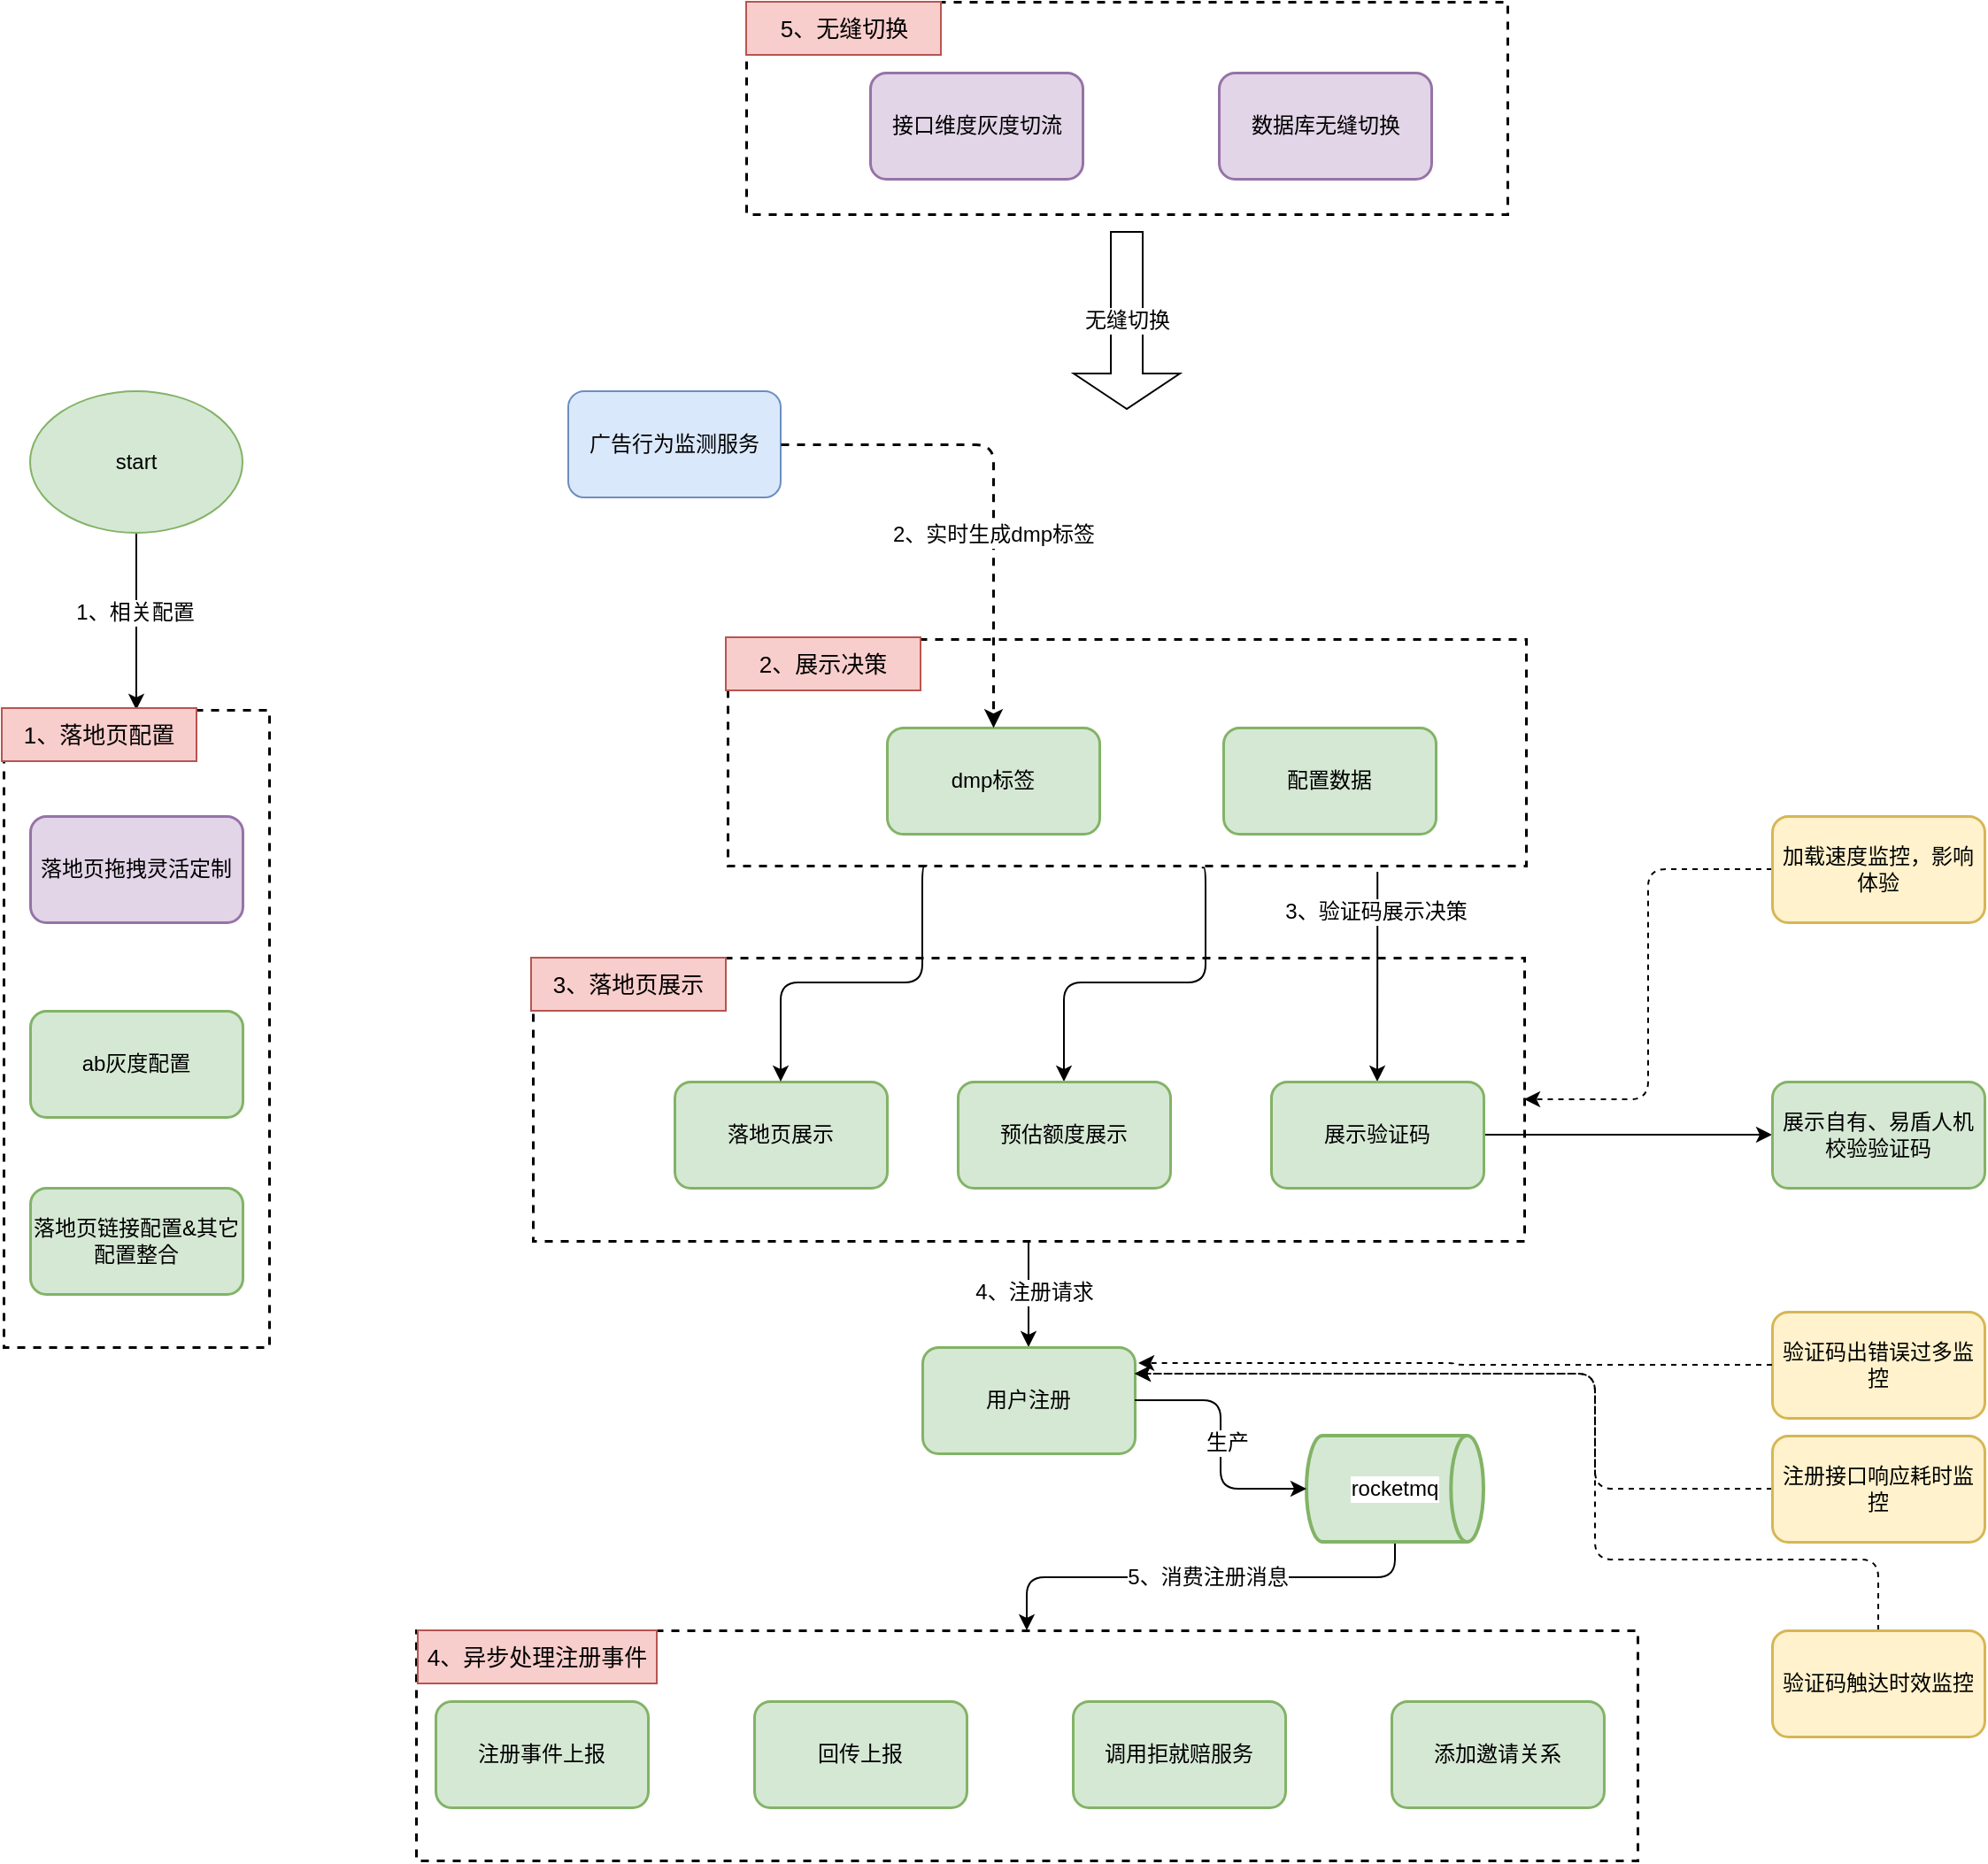 <mxfile version="22.1.11" type="github">
  <diagram name="第 1 页" id="goYHLil8WyDpOzmgTZdG">
    <mxGraphModel dx="1728" dy="-75" grid="1" gridSize="10" guides="1" tooltips="1" connect="1" arrows="1" fold="1" page="1" pageScale="1" pageWidth="827" pageHeight="1169" math="0" shadow="0">
      <root>
        <mxCell id="0" />
        <mxCell id="1" parent="0" />
        <mxCell id="TPp2dkbhE7au2IlM2yMP-77" value="" style="rounded=0;whiteSpace=wrap;html=1;fillColor=none;strokeWidth=1.5;dashed=1;verticalAlign=top;" vertex="1" parent="1">
          <mxGeometry x="480.5" y="2030" width="430" height="120" as="geometry" />
        </mxCell>
        <mxCell id="TPp2dkbhE7au2IlM2yMP-63" value="" style="rounded=0;whiteSpace=wrap;html=1;fillColor=none;strokeWidth=1.5;dashed=1;verticalAlign=top;" vertex="1" parent="1">
          <mxGeometry x="294" y="2950" width="690" height="130" as="geometry" />
        </mxCell>
        <mxCell id="TPp2dkbhE7au2IlM2yMP-50" style="edgeStyle=orthogonalEdgeStyle;shape=connector;rounded=1;orthogonalLoop=1;jettySize=auto;html=1;labelBackgroundColor=default;strokeColor=default;align=center;verticalAlign=middle;fontFamily=Helvetica;fontSize=12;fontColor=default;endArrow=classic;" edge="1" parent="1" source="TPp2dkbhE7au2IlM2yMP-45" target="TPp2dkbhE7au2IlM2yMP-49">
          <mxGeometry relative="1" as="geometry" />
        </mxCell>
        <mxCell id="TPp2dkbhE7au2IlM2yMP-54" value="4、注册请求" style="edgeLabel;html=1;align=center;verticalAlign=middle;resizable=0;points=[];fontSize=12;fontFamily=Helvetica;fontColor=default;" vertex="1" connectable="0" parent="TPp2dkbhE7au2IlM2yMP-50">
          <mxGeometry x="-0.033" y="3" relative="1" as="geometry">
            <mxPoint as="offset" />
          </mxGeometry>
        </mxCell>
        <mxCell id="TPp2dkbhE7au2IlM2yMP-45" value="" style="rounded=0;whiteSpace=wrap;html=1;fillColor=none;strokeWidth=1.5;dashed=1;verticalAlign=top;" vertex="1" parent="1">
          <mxGeometry x="360" y="2570" width="560" height="160" as="geometry" />
        </mxCell>
        <mxCell id="TPp2dkbhE7au2IlM2yMP-35" style="edgeStyle=orthogonalEdgeStyle;rounded=0;orthogonalLoop=1;jettySize=auto;html=1;entryX=0.5;entryY=0;entryDx=0;entryDy=0;fontFamily=Helvetica;fontSize=12;fontColor=default;exitX=0.814;exitY=1.027;exitDx=0;exitDy=0;exitPerimeter=0;" edge="1" parent="1" source="TPp2dkbhE7au2IlM2yMP-19" target="TPp2dkbhE7au2IlM2yMP-32">
          <mxGeometry relative="1" as="geometry">
            <mxPoint x="836" y="2548" as="sourcePoint" />
          </mxGeometry>
        </mxCell>
        <mxCell id="TPp2dkbhE7au2IlM2yMP-36" value="3、验证码展示决策" style="edgeLabel;html=1;align=center;verticalAlign=middle;resizable=0;points=[];fontSize=12;fontFamily=Helvetica;fontColor=default;" vertex="1" connectable="0" parent="TPp2dkbhE7au2IlM2yMP-35">
          <mxGeometry x="-0.118" y="1" relative="1" as="geometry">
            <mxPoint x="-2" y="-30" as="offset" />
          </mxGeometry>
        </mxCell>
        <mxCell id="TPp2dkbhE7au2IlM2yMP-42" style="edgeStyle=orthogonalEdgeStyle;rounded=1;orthogonalLoop=1;jettySize=auto;html=1;entryX=0.5;entryY=0;entryDx=0;entryDy=0;fontFamily=Helvetica;fontSize=12;fontColor=default;exitX=0.594;exitY=1.009;exitDx=0;exitDy=0;exitPerimeter=0;" edge="1" parent="1" source="TPp2dkbhE7au2IlM2yMP-19" target="TPp2dkbhE7au2IlM2yMP-40">
          <mxGeometry relative="1" as="geometry">
            <mxPoint x="740" y="2548" as="sourcePoint" />
            <Array as="points">
              <mxPoint x="740" y="2519" />
              <mxPoint x="740" y="2584" />
              <mxPoint x="660" y="2584" />
            </Array>
          </mxGeometry>
        </mxCell>
        <mxCell id="TPp2dkbhE7au2IlM2yMP-19" value="" style="rounded=0;whiteSpace=wrap;html=1;fillColor=none;strokeWidth=1.5;dashed=1;verticalAlign=top;" vertex="1" parent="1">
          <mxGeometry x="470" y="2390" width="451" height="128" as="geometry" />
        </mxCell>
        <mxCell id="TPp2dkbhE7au2IlM2yMP-20" value="" style="rounded=0;whiteSpace=wrap;html=1;fillColor=none;strokeWidth=1.5;dashed=1;verticalAlign=top;" vertex="1" parent="1">
          <mxGeometry x="61" y="2430" width="150" height="360" as="geometry" />
        </mxCell>
        <mxCell id="TPp2dkbhE7au2IlM2yMP-21" value="落地页拖拽灵活定制" style="rounded=1;whiteSpace=wrap;html=1;strokeWidth=1.5;fillColor=#e1d5e7;strokeColor=#9673a6;" vertex="1" parent="1">
          <mxGeometry x="76" y="2490" width="120" height="60" as="geometry" />
        </mxCell>
        <mxCell id="TPp2dkbhE7au2IlM2yMP-22" value="ab灰度配置" style="rounded=1;whiteSpace=wrap;html=1;strokeWidth=1.5;fillColor=#d5e8d4;strokeColor=#82b366;" vertex="1" parent="1">
          <mxGeometry x="76" y="2600" width="120" height="60" as="geometry" />
        </mxCell>
        <mxCell id="TPp2dkbhE7au2IlM2yMP-23" style="edgeStyle=orthogonalEdgeStyle;rounded=0;orthogonalLoop=1;jettySize=auto;html=1;entryX=0.5;entryY=0;entryDx=0;entryDy=0;" edge="1" parent="1" source="TPp2dkbhE7au2IlM2yMP-25" target="TPp2dkbhE7au2IlM2yMP-20">
          <mxGeometry x="220" y="2390" as="geometry" />
        </mxCell>
        <mxCell id="TPp2dkbhE7au2IlM2yMP-24" value="&lt;font style=&quot;font-size: 12px;&quot;&gt;1、相关配置&lt;/font&gt;" style="edgeLabel;html=1;align=center;verticalAlign=middle;resizable=0;points=[];" vertex="1" connectable="0" parent="TPp2dkbhE7au2IlM2yMP-23">
          <mxGeometry x="-0.06" y="-2" relative="1" as="geometry">
            <mxPoint x="1" y="-2" as="offset" />
          </mxGeometry>
        </mxCell>
        <mxCell id="TPp2dkbhE7au2IlM2yMP-25" value="start" style="ellipse;whiteSpace=wrap;html=1;fillColor=#d5e8d4;strokeColor=#82b366;" vertex="1" parent="1">
          <mxGeometry x="76" y="2250" width="120" height="80" as="geometry" />
        </mxCell>
        <mxCell id="TPp2dkbhE7au2IlM2yMP-26" value="落地页链接配置&amp;amp;其它配置整合" style="rounded=1;whiteSpace=wrap;html=1;strokeWidth=1.5;fillColor=#d5e8d4;strokeColor=#82b366;" vertex="1" parent="1">
          <mxGeometry x="76" y="2700" width="120" height="60" as="geometry" />
        </mxCell>
        <mxCell id="TPp2dkbhE7au2IlM2yMP-27" value="dmp标签" style="rounded=1;whiteSpace=wrap;html=1;strokeWidth=1.5;fillColor=#d5e8d4;strokeColor=#82b366;" vertex="1" parent="1">
          <mxGeometry x="560" y="2440" width="120" height="60" as="geometry" />
        </mxCell>
        <mxCell id="TPp2dkbhE7au2IlM2yMP-28" value="配置数据" style="rounded=1;whiteSpace=wrap;html=1;strokeWidth=1.5;fillColor=#d5e8d4;strokeColor=#82b366;" vertex="1" parent="1">
          <mxGeometry x="750" y="2440" width="120" height="60" as="geometry" />
        </mxCell>
        <mxCell id="TPp2dkbhE7au2IlM2yMP-29" value="广告行为监测服务" style="rounded=1;whiteSpace=wrap;html=1;fillColor=#dae8fc;strokeColor=#6c8ebf;" vertex="1" parent="1">
          <mxGeometry x="380" y="2250" width="120" height="60" as="geometry" />
        </mxCell>
        <mxCell id="TPp2dkbhE7au2IlM2yMP-30" style="edgeStyle=orthogonalEdgeStyle;rounded=1;orthogonalLoop=1;jettySize=auto;html=1;entryX=0.5;entryY=0;entryDx=0;entryDy=0;dashed=1;strokeWidth=1.5;" edge="1" parent="1" source="TPp2dkbhE7au2IlM2yMP-29" target="TPp2dkbhE7au2IlM2yMP-27">
          <mxGeometry x="500" y="2280" as="geometry">
            <mxPoint x="640" y="2370" as="targetPoint" />
          </mxGeometry>
        </mxCell>
        <mxCell id="TPp2dkbhE7au2IlM2yMP-31" value="2、实时生成dmp标签" style="edgeLabel;html=1;align=center;verticalAlign=middle;resizable=0;points=[];fontSize=12;fontFamily=Helvetica;fontColor=default;" vertex="1" connectable="0" parent="TPp2dkbhE7au2IlM2yMP-30">
          <mxGeometry relative="1" as="geometry">
            <mxPoint y="31" as="offset" />
          </mxGeometry>
        </mxCell>
        <mxCell id="TPp2dkbhE7au2IlM2yMP-34" value="" style="edgeStyle=orthogonalEdgeStyle;rounded=1;orthogonalLoop=1;jettySize=auto;html=1;fontFamily=Helvetica;fontSize=12;fontColor=default;" edge="1" parent="1" source="TPp2dkbhE7au2IlM2yMP-32" target="TPp2dkbhE7au2IlM2yMP-33">
          <mxGeometry relative="1" as="geometry" />
        </mxCell>
        <mxCell id="TPp2dkbhE7au2IlM2yMP-32" value="展示验证码" style="rounded=1;whiteSpace=wrap;html=1;strokeWidth=1.5;fillColor=#d5e8d4;strokeColor=#82b366;" vertex="1" parent="1">
          <mxGeometry x="777" y="2640" width="120" height="60" as="geometry" />
        </mxCell>
        <mxCell id="TPp2dkbhE7au2IlM2yMP-33" value="展示自有、易盾人机校验验证码" style="rounded=1;whiteSpace=wrap;html=1;strokeWidth=1.5;fillColor=#d5e8d4;strokeColor=#82b366;" vertex="1" parent="1">
          <mxGeometry x="1060" y="2640" width="120" height="60" as="geometry" />
        </mxCell>
        <mxCell id="TPp2dkbhE7au2IlM2yMP-40" value="预估额度展示" style="rounded=1;whiteSpace=wrap;html=1;strokeWidth=1.5;fillColor=#d5e8d4;strokeColor=#82b366;" vertex="1" parent="1">
          <mxGeometry x="600" y="2640" width="120" height="60" as="geometry" />
        </mxCell>
        <mxCell id="TPp2dkbhE7au2IlM2yMP-43" value="落地页展示" style="rounded=1;whiteSpace=wrap;html=1;strokeWidth=1.5;fillColor=#d5e8d4;strokeColor=#82b366;" vertex="1" parent="1">
          <mxGeometry x="440" y="2640" width="120" height="60" as="geometry" />
        </mxCell>
        <mxCell id="TPp2dkbhE7au2IlM2yMP-44" style="edgeStyle=orthogonalEdgeStyle;rounded=1;orthogonalLoop=1;jettySize=auto;html=1;entryX=0.5;entryY=0;entryDx=0;entryDy=0;fontFamily=Helvetica;fontSize=12;fontColor=default;exitX=0.25;exitY=1;exitDx=0;exitDy=0;" edge="1" parent="1" source="TPp2dkbhE7au2IlM2yMP-19" target="TPp2dkbhE7au2IlM2yMP-43">
          <mxGeometry relative="1" as="geometry">
            <mxPoint x="580" y="2548" as="sourcePoint" />
            <mxPoint x="500" y="2620" as="targetPoint" />
            <Array as="points">
              <mxPoint x="580" y="2518" />
              <mxPoint x="580" y="2584" />
              <mxPoint x="500" y="2584" />
            </Array>
          </mxGeometry>
        </mxCell>
        <mxCell id="TPp2dkbhE7au2IlM2yMP-46" value="1、落地页配置" style="text;html=1;strokeColor=#b85450;fillColor=#f8cecc;align=center;verticalAlign=middle;whiteSpace=wrap;rounded=0;fontSize=13;fontFamily=Helvetica;" vertex="1" parent="1">
          <mxGeometry x="60" y="2429" width="110" height="30" as="geometry" />
        </mxCell>
        <mxCell id="TPp2dkbhE7au2IlM2yMP-47" value="2、展示决策" style="text;html=1;strokeColor=#b85450;fillColor=#f8cecc;align=center;verticalAlign=middle;whiteSpace=wrap;rounded=0;fontSize=13;fontFamily=Helvetica;" vertex="1" parent="1">
          <mxGeometry x="469" y="2389" width="110" height="30" as="geometry" />
        </mxCell>
        <mxCell id="TPp2dkbhE7au2IlM2yMP-48" value="3、落地页展示" style="text;html=1;strokeColor=#b85450;fillColor=#f8cecc;align=center;verticalAlign=middle;whiteSpace=wrap;rounded=0;fontSize=13;fontFamily=Helvetica;" vertex="1" parent="1">
          <mxGeometry x="359" y="2570" width="110" height="30" as="geometry" />
        </mxCell>
        <mxCell id="TPp2dkbhE7au2IlM2yMP-49" value="用户注册" style="rounded=1;whiteSpace=wrap;html=1;strokeWidth=1.5;fillColor=#d5e8d4;strokeColor=#82b366;" vertex="1" parent="1">
          <mxGeometry x="580" y="2790" width="120" height="60" as="geometry" />
        </mxCell>
        <mxCell id="TPp2dkbhE7au2IlM2yMP-56" style="edgeStyle=orthogonalEdgeStyle;shape=connector;rounded=1;orthogonalLoop=1;jettySize=auto;html=1;labelBackgroundColor=default;strokeColor=default;align=center;verticalAlign=middle;fontFamily=Helvetica;fontSize=12;fontColor=default;endArrow=classic;entryX=0.5;entryY=0;entryDx=0;entryDy=0;" edge="1" parent="1" source="TPp2dkbhE7au2IlM2yMP-51" target="TPp2dkbhE7au2IlM2yMP-63">
          <mxGeometry relative="1" as="geometry">
            <mxPoint x="640" y="2940" as="targetPoint" />
            <Array as="points">
              <mxPoint x="847" y="2920" />
              <mxPoint x="639" y="2920" />
            </Array>
          </mxGeometry>
        </mxCell>
        <mxCell id="TPp2dkbhE7au2IlM2yMP-58" value="5、消费注册消息" style="edgeLabel;html=1;align=center;verticalAlign=middle;resizable=0;points=[];fontSize=12;fontFamily=Helvetica;fontColor=default;" vertex="1" connectable="0" parent="TPp2dkbhE7au2IlM2yMP-56">
          <mxGeometry x="0.051" y="-4" relative="1" as="geometry">
            <mxPoint x="9" y="4" as="offset" />
          </mxGeometry>
        </mxCell>
        <mxCell id="TPp2dkbhE7au2IlM2yMP-51" value="rocketmq" style="strokeWidth=2;html=1;shape=mxgraph.flowchart.direct_data;whiteSpace=wrap;labelBackgroundColor=default;align=center;verticalAlign=middle;fontFamily=Helvetica;fontSize=12;fillColor=#d5e8d4;strokeColor=#82b366;" vertex="1" parent="1">
          <mxGeometry x="797" y="2840" width="100" height="60" as="geometry" />
        </mxCell>
        <mxCell id="TPp2dkbhE7au2IlM2yMP-52" style="edgeStyle=orthogonalEdgeStyle;shape=connector;rounded=1;orthogonalLoop=1;jettySize=auto;html=1;entryX=0;entryY=0.5;entryDx=0;entryDy=0;entryPerimeter=0;labelBackgroundColor=default;strokeColor=default;align=center;verticalAlign=middle;fontFamily=Helvetica;fontSize=12;fontColor=default;endArrow=classic;" edge="1" parent="1" source="TPp2dkbhE7au2IlM2yMP-49" target="TPp2dkbhE7au2IlM2yMP-51">
          <mxGeometry relative="1" as="geometry" />
        </mxCell>
        <mxCell id="TPp2dkbhE7au2IlM2yMP-53" value="生产" style="edgeLabel;html=1;align=center;verticalAlign=middle;resizable=0;points=[];fontSize=12;fontFamily=Helvetica;fontColor=default;" vertex="1" connectable="0" parent="TPp2dkbhE7au2IlM2yMP-52">
          <mxGeometry x="-0.034" y="3" relative="1" as="geometry">
            <mxPoint y="1" as="offset" />
          </mxGeometry>
        </mxCell>
        <mxCell id="TPp2dkbhE7au2IlM2yMP-59" value="回传上报" style="rounded=1;whiteSpace=wrap;html=1;strokeWidth=1.5;fillColor=#d5e8d4;strokeColor=#82b366;" vertex="1" parent="1">
          <mxGeometry x="485" y="2990" width="120" height="60" as="geometry" />
        </mxCell>
        <mxCell id="TPp2dkbhE7au2IlM2yMP-60" value="调用拒就赔服务" style="rounded=1;whiteSpace=wrap;html=1;strokeWidth=1.5;fillColor=#d5e8d4;strokeColor=#82b366;" vertex="1" parent="1">
          <mxGeometry x="665" y="2990" width="120" height="60" as="geometry" />
        </mxCell>
        <mxCell id="TPp2dkbhE7au2IlM2yMP-61" value="添加邀请关系" style="rounded=1;whiteSpace=wrap;html=1;strokeWidth=1.5;fillColor=#d5e8d4;strokeColor=#82b366;" vertex="1" parent="1">
          <mxGeometry x="845" y="2990" width="120" height="60" as="geometry" />
        </mxCell>
        <mxCell id="TPp2dkbhE7au2IlM2yMP-62" value="注册事件上报" style="rounded=1;whiteSpace=wrap;html=1;strokeWidth=1.5;fillColor=#d5e8d4;strokeColor=#82b366;" vertex="1" parent="1">
          <mxGeometry x="305" y="2990" width="120" height="60" as="geometry" />
        </mxCell>
        <mxCell id="TPp2dkbhE7au2IlM2yMP-64" value="4、异步处理注册事件" style="text;html=1;strokeColor=#b85450;fillColor=#f8cecc;align=center;verticalAlign=middle;whiteSpace=wrap;rounded=0;fontSize=13;fontFamily=Helvetica;" vertex="1" parent="1">
          <mxGeometry x="295" y="2950" width="135" height="30" as="geometry" />
        </mxCell>
        <mxCell id="TPp2dkbhE7au2IlM2yMP-65" value="验证码出错误过多监控" style="rounded=1;whiteSpace=wrap;html=1;strokeWidth=1.5;fillColor=#fff2cc;strokeColor=#d6b656;" vertex="1" parent="1">
          <mxGeometry x="1060" y="2770" width="120" height="60" as="geometry" />
        </mxCell>
        <mxCell id="TPp2dkbhE7au2IlM2yMP-66" style="edgeStyle=orthogonalEdgeStyle;shape=connector;rounded=1;orthogonalLoop=1;jettySize=auto;html=1;entryX=1.017;entryY=0.15;entryDx=0;entryDy=0;entryPerimeter=0;labelBackgroundColor=default;strokeColor=default;align=center;verticalAlign=middle;fontFamily=Helvetica;fontSize=12;fontColor=default;endArrow=classic;dashed=1;" edge="1" parent="1" source="TPp2dkbhE7au2IlM2yMP-65" target="TPp2dkbhE7au2IlM2yMP-49">
          <mxGeometry relative="1" as="geometry" />
        </mxCell>
        <mxCell id="TPp2dkbhE7au2IlM2yMP-73" style="edgeStyle=orthogonalEdgeStyle;shape=connector;rounded=1;orthogonalLoop=1;jettySize=auto;html=1;entryX=1;entryY=0.25;entryDx=0;entryDy=0;labelBackgroundColor=default;strokeColor=default;align=center;verticalAlign=middle;fontFamily=Helvetica;fontSize=12;fontColor=default;endArrow=classic;dashed=1;" edge="1" parent="1" source="TPp2dkbhE7au2IlM2yMP-67" target="TPp2dkbhE7au2IlM2yMP-49">
          <mxGeometry relative="1" as="geometry">
            <Array as="points">
              <mxPoint x="960" y="2870" />
              <mxPoint x="960" y="2805" />
            </Array>
          </mxGeometry>
        </mxCell>
        <mxCell id="TPp2dkbhE7au2IlM2yMP-67" value="注册接口响应耗时监控" style="rounded=1;whiteSpace=wrap;html=1;strokeWidth=1.5;fillColor=#fff2cc;strokeColor=#d6b656;" vertex="1" parent="1">
          <mxGeometry x="1060" y="2840" width="120" height="60" as="geometry" />
        </mxCell>
        <mxCell id="TPp2dkbhE7au2IlM2yMP-69" style="edgeStyle=orthogonalEdgeStyle;shape=connector;rounded=1;orthogonalLoop=1;jettySize=auto;html=1;entryX=1;entryY=0.5;entryDx=0;entryDy=0;labelBackgroundColor=default;strokeColor=default;align=center;verticalAlign=middle;fontFamily=Helvetica;fontSize=12;fontColor=default;endArrow=classic;dashed=1;" edge="1" parent="1" source="TPp2dkbhE7au2IlM2yMP-68" target="TPp2dkbhE7au2IlM2yMP-45">
          <mxGeometry relative="1" as="geometry" />
        </mxCell>
        <mxCell id="TPp2dkbhE7au2IlM2yMP-68" value="加载速度监控，影响体验" style="rounded=1;whiteSpace=wrap;html=1;strokeWidth=1.5;fillColor=#fff2cc;strokeColor=#d6b656;" vertex="1" parent="1">
          <mxGeometry x="1060" y="2490" width="120" height="60" as="geometry" />
        </mxCell>
        <mxCell id="TPp2dkbhE7au2IlM2yMP-74" style="edgeStyle=orthogonalEdgeStyle;shape=connector;rounded=1;orthogonalLoop=1;jettySize=auto;html=1;entryX=1;entryY=0.25;entryDx=0;entryDy=0;labelBackgroundColor=default;strokeColor=default;align=center;verticalAlign=middle;fontFamily=Helvetica;fontSize=12;fontColor=default;endArrow=classic;dashed=1;" edge="1" parent="1" source="TPp2dkbhE7au2IlM2yMP-70" target="TPp2dkbhE7au2IlM2yMP-49">
          <mxGeometry relative="1" as="geometry">
            <Array as="points">
              <mxPoint x="1120" y="2910" />
              <mxPoint x="960" y="2910" />
              <mxPoint x="960" y="2805" />
            </Array>
          </mxGeometry>
        </mxCell>
        <mxCell id="TPp2dkbhE7au2IlM2yMP-70" value="验证码触达时效监控" style="rounded=1;whiteSpace=wrap;html=1;strokeWidth=1.5;fillColor=#fff2cc;strokeColor=#d6b656;" vertex="1" parent="1">
          <mxGeometry x="1060" y="2950" width="120" height="60" as="geometry" />
        </mxCell>
        <mxCell id="TPp2dkbhE7au2IlM2yMP-75" value="接口维度灰度切流" style="rounded=1;whiteSpace=wrap;html=1;strokeWidth=1.5;fillColor=#e1d5e7;strokeColor=#9673a6;" vertex="1" parent="1">
          <mxGeometry x="550.5" y="2070" width="120" height="60" as="geometry" />
        </mxCell>
        <mxCell id="TPp2dkbhE7au2IlM2yMP-76" value="数据库无缝切换" style="rounded=1;whiteSpace=wrap;html=1;strokeWidth=1.5;fillColor=#e1d5e7;strokeColor=#9673a6;" vertex="1" parent="1">
          <mxGeometry x="747.5" y="2070" width="120" height="60" as="geometry" />
        </mxCell>
        <mxCell id="TPp2dkbhE7au2IlM2yMP-78" value="5、无缝切换" style="text;html=1;strokeColor=#b85450;fillColor=#f8cecc;align=center;verticalAlign=middle;whiteSpace=wrap;rounded=0;fontSize=13;fontFamily=Helvetica;" vertex="1" parent="1">
          <mxGeometry x="480.5" y="2030" width="110" height="30" as="geometry" />
        </mxCell>
        <mxCell id="TPp2dkbhE7au2IlM2yMP-79" value="无缝切换" style="shape=singleArrow;direction=south;whiteSpace=wrap;html=1;labelBackgroundColor=default;align=center;verticalAlign=middle;fontFamily=Helvetica;fontSize=12;fontColor=default;fillColor=none;gradientColor=none;" vertex="1" parent="1">
          <mxGeometry x="665.5" y="2160" width="60" height="100" as="geometry" />
        </mxCell>
      </root>
    </mxGraphModel>
  </diagram>
</mxfile>
